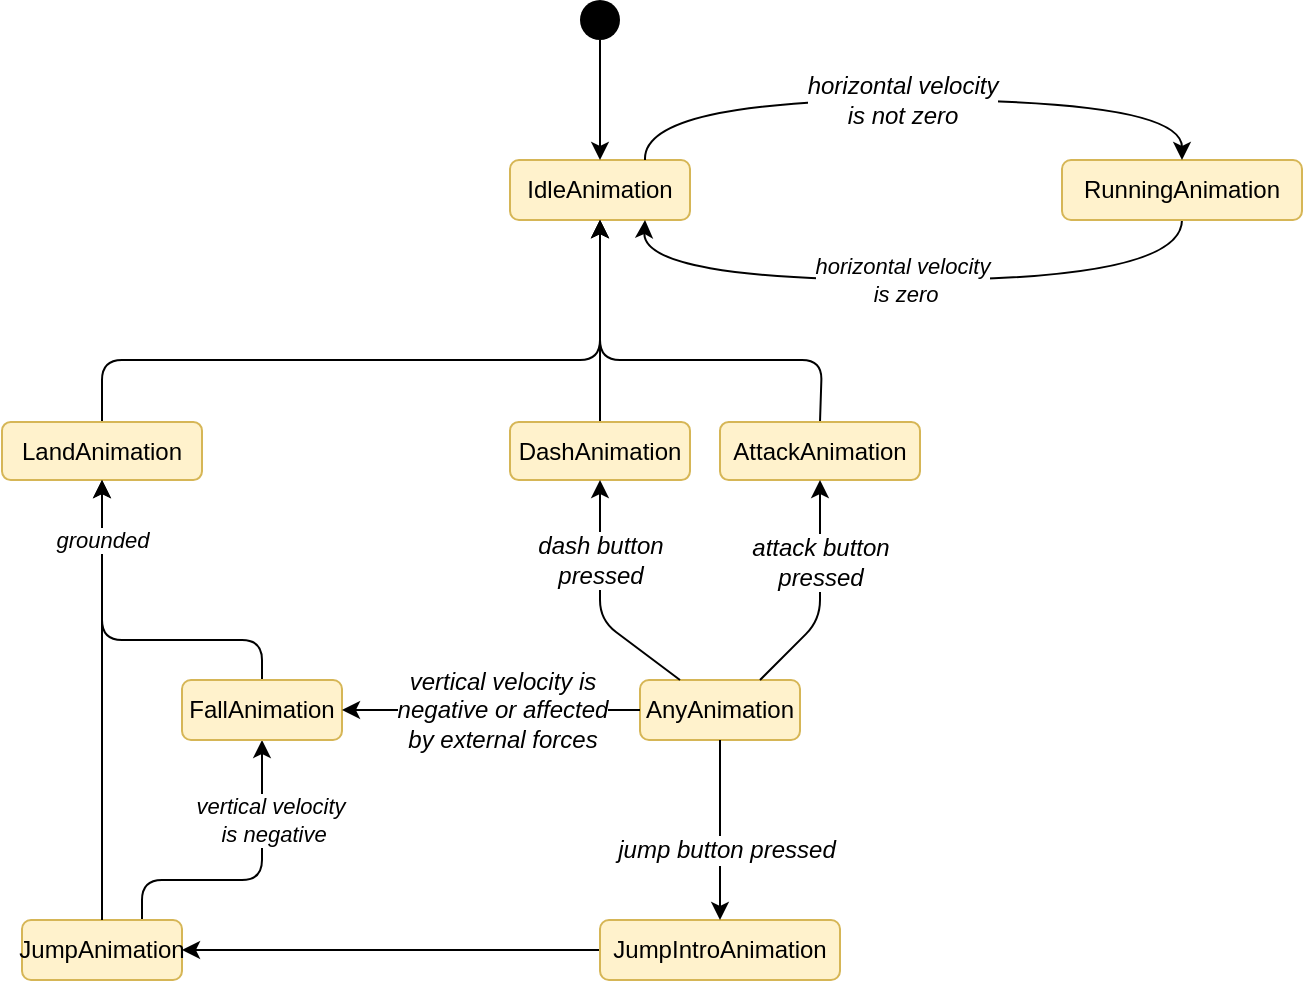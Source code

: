 <mxfile>
    <diagram id="PaTb18TGzoL1tTyuTmSt" name="Page-1">
        <mxGraphModel dx="1180" dy="1571" grid="0" gridSize="10" guides="1" tooltips="1" connect="1" arrows="1" fold="1" page="0" pageScale="1" pageWidth="850" pageHeight="1100" background="none" math="0" shadow="0">
            <root>
                <mxCell id="0"/>
                <mxCell id="1" parent="0"/>
                <mxCell id="94" value="&lt;font&gt;AnyAnimation&lt;/font&gt;" style="whiteSpace=wrap;html=1;fillColor=#fff2cc;strokeColor=#d6b656;rounded=1;fontColor=#000000;" parent="1" vertex="1">
                    <mxGeometry x="229" y="-140" width="80" height="30" as="geometry"/>
                </mxCell>
                <mxCell id="97" value="IdleAnimation" style="whiteSpace=wrap;html=1;fillColor=#fff2cc;strokeColor=#d6b656;rounded=1;fontColor=#000000;" parent="1" vertex="1">
                    <mxGeometry x="164" y="-400" width="90" height="30" as="geometry"/>
                </mxCell>
                <mxCell id="154" style="edgeStyle=none;shape=connector;html=1;labelBackgroundColor=default;strokeColor=#000000;fontFamily=Helvetica;fontSize=11;fontColor=#000000;endArrow=classic;curved=1;entryX=0.75;entryY=1;entryDx=0;entryDy=0;exitX=0.5;exitY=1;exitDx=0;exitDy=0;" parent="1" source="98" target="97" edge="1">
                    <mxGeometry relative="1" as="geometry">
                        <Array as="points">
                            <mxPoint x="500" y="-340"/>
                            <mxPoint x="230" y="-340"/>
                        </Array>
                    </mxGeometry>
                </mxCell>
                <mxCell id="155" value="horizontal velocity&lt;br&gt;&amp;nbsp;is zero" style="edgeLabel;html=1;align=center;verticalAlign=middle;resizable=0;points=[];fontSize=11;fontFamily=Helvetica;fontColor=#000000;labelBackgroundColor=#FFFFFF;fontStyle=2" parent="154" vertex="1" connectable="0">
                    <mxGeometry x="-0.116" relative="1" as="geometry">
                        <mxPoint x="-24" as="offset"/>
                    </mxGeometry>
                </mxCell>
                <mxCell id="98" value=" RunningAnimation" style="whiteSpace=wrap;html=1;fillColor=#fff2cc;strokeColor=#d6b656;rounded=1;fontColor=#000000;" parent="1" vertex="1">
                    <mxGeometry x="440" y="-400" width="120" height="30" as="geometry"/>
                </mxCell>
                <mxCell id="99" value="" style="fontColor=#000000;strokeColor=#000000;curved=1;exitX=0.75;exitY=0;exitDx=0;exitDy=0;entryX=0.5;entryY=0;entryDx=0;entryDy=0;" parent="1" source="97" target="98" edge="1">
                    <mxGeometry x="6.32" as="geometry">
                        <Array as="points">
                            <mxPoint x="230" y="-430"/>
                            <mxPoint x="500" y="-430"/>
                        </Array>
                    </mxGeometry>
                </mxCell>
                <mxCell id="147" value="&lt;span style=&quot;font-size: 12px;&quot;&gt;horizontal velocity &lt;br&gt;is not zero&lt;/span&gt;" style="edgeLabel;html=1;align=center;verticalAlign=middle;resizable=0;points=[];fontSize=11;fontFamily=Helvetica;fontColor=#000000;labelBackgroundColor=#FFFFFF;fontStyle=2" parent="99" vertex="1" connectable="0">
                    <mxGeometry relative="1" as="geometry">
                        <mxPoint x="-5" as="offset"/>
                    </mxGeometry>
                </mxCell>
                <mxCell id="150" style="edgeStyle=none;shape=connector;rounded=1;html=1;labelBackgroundColor=default;strokeColor=#000000;fontFamily=Helvetica;fontSize=11;fontColor=#000000;endArrow=classic;entryX=0.5;entryY=1;entryDx=0;entryDy=0;" parent="1" source="103" target="97" edge="1">
                    <mxGeometry relative="1" as="geometry"/>
                </mxCell>
                <mxCell id="103" value=" DashAnimation" style="whiteSpace=wrap;html=1;fillColor=#fff2cc;strokeColor=#d6b656;rounded=1;fontColor=#000000;" parent="1" vertex="1">
                    <mxGeometry x="164" y="-269" width="90" height="29" as="geometry"/>
                </mxCell>
                <mxCell id="104" value="" style="strokeColor=#000000;fontColor=#000000;exitX=0.25;exitY=0;exitDx=0;exitDy=0;" parent="1" source="94" target="103" edge="1">
                    <mxGeometry x="-404.68" y="-360" as="geometry">
                        <Array as="points">
                            <mxPoint x="209" y="-170"/>
                        </Array>
                    </mxGeometry>
                </mxCell>
                <mxCell id="135" value="&lt;span style=&quot;font-size: 12px;&quot;&gt;dash button &lt;br&gt;pressed&lt;/span&gt;" style="edgeLabel;html=1;align=center;verticalAlign=middle;resizable=0;points=[];fontSize=11;fontFamily=Helvetica;fontColor=#000000;labelBackgroundColor=#FFFFFF;fontStyle=2" parent="104" vertex="1" connectable="0">
                    <mxGeometry relative="1" as="geometry">
                        <mxPoint y="-20" as="offset"/>
                    </mxGeometry>
                </mxCell>
                <mxCell id="152" style="edgeStyle=none;shape=connector;rounded=1;html=1;labelBackgroundColor=default;strokeColor=#000000;fontFamily=Helvetica;fontSize=11;fontColor=#000000;endArrow=classic;entryX=0.5;entryY=1;entryDx=0;entryDy=0;exitX=0.5;exitY=0;exitDx=0;exitDy=0;" parent="1" source="108" target="97" edge="1">
                    <mxGeometry relative="1" as="geometry">
                        <Array as="points">
                            <mxPoint x="320" y="-300"/>
                            <mxPoint x="209" y="-300"/>
                        </Array>
                    </mxGeometry>
                </mxCell>
                <mxCell id="108" value=" AttackAnimation" style="whiteSpace=wrap;html=1;fillColor=#fff2cc;strokeColor=#d6b656;rounded=1;fontColor=#000000;" parent="1" vertex="1">
                    <mxGeometry x="269" y="-269" width="100" height="29" as="geometry"/>
                </mxCell>
                <mxCell id="109" value="" style="strokeColor=#000000;fontColor=#000000;exitX=0.75;exitY=0;exitDx=0;exitDy=0;" parent="1" source="94" target="108" edge="1">
                    <mxGeometry x="-404.68" y="-360" as="geometry">
                        <Array as="points">
                            <mxPoint x="319" y="-170"/>
                        </Array>
                    </mxGeometry>
                </mxCell>
                <mxCell id="133" value="&lt;span style=&quot;font-size: 12px;&quot;&gt;attack button &lt;br&gt;pressed&lt;/span&gt;" style="edgeLabel;html=1;align=center;verticalAlign=middle;resizable=0;points=[];fontSize=11;fontFamily=Helvetica;fontColor=#000000;labelBackgroundColor=#FFFFFF;fontStyle=2" parent="109" vertex="1" connectable="0">
                    <mxGeometry relative="1" as="geometry">
                        <mxPoint y="-16" as="offset"/>
                    </mxGeometry>
                </mxCell>
                <mxCell id="144" style="edgeStyle=none;shape=connector;rounded=1;html=1;labelBackgroundColor=default;strokeColor=#000000;fontFamily=Helvetica;fontSize=11;fontColor=#000000;endArrow=classic;entryX=1;entryY=0.5;entryDx=0;entryDy=0;" parent="1" source="112" target="117" edge="1">
                    <mxGeometry relative="1" as="geometry">
                        <mxPoint x="26.32" y="-5" as="targetPoint"/>
                    </mxGeometry>
                </mxCell>
                <mxCell id="112" value=" JumpIntroAnimation" style="whiteSpace=wrap;html=1;fillColor=#fff2cc;strokeColor=#d6b656;rounded=1;fontColor=#000000;" parent="1" vertex="1">
                    <mxGeometry x="209" y="-20" width="120" height="30" as="geometry"/>
                </mxCell>
                <mxCell id="113" value="" style="strokeColor=#000000;fontColor=#000000;" parent="1" source="94" target="112" edge="1">
                    <mxGeometry x="-404.68" y="-360" as="geometry"/>
                </mxCell>
                <mxCell id="129" value="&lt;span style=&quot;font-size: 12px;&quot;&gt;jump button pressed&lt;/span&gt;" style="edgeLabel;html=1;align=center;verticalAlign=middle;resizable=0;points=[];labelBackgroundColor=#FFFFFF;fontColor=#000000;fontStyle=2" parent="113" vertex="1" connectable="0">
                    <mxGeometry relative="1" as="geometry">
                        <mxPoint x="3" y="10" as="offset"/>
                    </mxGeometry>
                </mxCell>
                <mxCell id="142" style="edgeStyle=none;shape=connector;rounded=1;html=1;labelBackgroundColor=default;strokeColor=#000000;fontFamily=Helvetica;fontSize=11;fontColor=#000000;endArrow=classic;exitX=0.75;exitY=0;exitDx=0;exitDy=0;" parent="1" source="117" target="122" edge="1">
                    <mxGeometry relative="1" as="geometry">
                        <Array as="points">
                            <mxPoint x="-20" y="-40"/>
                            <mxPoint x="40" y="-40"/>
                        </Array>
                    </mxGeometry>
                </mxCell>
                <mxCell id="143" value="vertical velocity&lt;br&gt;&amp;nbsp;is negative" style="edgeLabel;html=1;align=center;verticalAlign=middle;resizable=0;points=[];fontSize=11;fontFamily=Helvetica;fontColor=#000000;labelBackgroundColor=#FFFFFF;fontStyle=2" parent="142" vertex="1" connectable="0">
                    <mxGeometry x="-0.281" relative="1" as="geometry">
                        <mxPoint x="30" y="-30" as="offset"/>
                    </mxGeometry>
                </mxCell>
                <mxCell id="117" value="JumpAnimation" style="whiteSpace=wrap;html=1;fillColor=#fff2cc;strokeColor=#d6b656;rounded=1;fontColor=#000000;" parent="1" vertex="1">
                    <mxGeometry x="-80" y="-20" width="80" height="30" as="geometry"/>
                </mxCell>
                <mxCell id="148" style="edgeStyle=none;shape=connector;rounded=1;html=1;labelBackgroundColor=default;strokeColor=#000000;fontFamily=Helvetica;fontSize=11;fontColor=#000000;endArrow=classic;entryX=0.5;entryY=1;entryDx=0;entryDy=0;exitX=0.5;exitY=0;exitDx=0;exitDy=0;" parent="1" source="118" target="97" edge="1">
                    <mxGeometry relative="1" as="geometry">
                        <mxPoint x="21" y="-262" as="sourcePoint"/>
                        <Array as="points">
                            <mxPoint x="-40" y="-300"/>
                            <mxPoint x="209" y="-300"/>
                        </Array>
                    </mxGeometry>
                </mxCell>
                <mxCell id="118" value=" LandAnimation" style="whiteSpace=wrap;html=1;fillColor=#fff2cc;strokeColor=#d6b656;rounded=1;fontColor=#000000;" parent="1" vertex="1">
                    <mxGeometry x="-90" y="-269" width="100" height="29" as="geometry"/>
                </mxCell>
                <mxCell id="119" value="" style="labelBackgroundColor=#FFFFFF;fontColor=#000000;strokeColor=#000000;entryX=0.5;entryY=1;entryDx=0;entryDy=0;exitX=0.5;exitY=0;exitDx=0;exitDy=0;" parent="1" source="117" target="118" edge="1">
                    <mxGeometry as="geometry">
                        <mxPoint x="10" as="offset"/>
                        <mxPoint x="-60" y="-20" as="sourcePoint"/>
                    </mxGeometry>
                </mxCell>
                <mxCell id="160" style="edgeStyle=none;shape=connector;rounded=1;html=1;labelBackgroundColor=default;strokeColor=#000000;fontFamily=Helvetica;fontSize=11;fontColor=#000000;endArrow=classic;entryX=0.5;entryY=1;entryDx=0;entryDy=0;exitX=0.5;exitY=0;exitDx=0;exitDy=0;" edge="1" parent="1" source="122" target="118">
                    <mxGeometry relative="1" as="geometry">
                        <mxPoint x="-42" y="-240" as="targetPoint"/>
                        <Array as="points">
                            <mxPoint x="40" y="-160"/>
                            <mxPoint x="-40" y="-160"/>
                            <mxPoint x="-40" y="-200"/>
                        </Array>
                    </mxGeometry>
                </mxCell>
                <mxCell id="161" value="grounded" style="edgeLabel;html=1;align=center;verticalAlign=middle;resizable=0;points=[];fontSize=11;fontFamily=Helvetica;fontColor=#000000;labelBackgroundColor=#FFFFFF;fontStyle=2" vertex="1" connectable="0" parent="160">
                    <mxGeometry x="-0.231" y="-2" relative="1" as="geometry">
                        <mxPoint x="-31" y="-48" as="offset"/>
                    </mxGeometry>
                </mxCell>
                <mxCell id="122" value=" FallAnimation" style="whiteSpace=wrap;html=1;fillColor=#fff2cc;strokeColor=#d6b656;rounded=1;fontColor=#000000;" parent="1" vertex="1">
                    <mxGeometry y="-140" width="80" height="30" as="geometry"/>
                </mxCell>
                <mxCell id="123" value="" style="strokeColor=#000000;fontColor=#000000;" parent="1" source="94" target="122" edge="1">
                    <mxGeometry x="-313.68" y="-360" as="geometry"/>
                </mxCell>
                <mxCell id="134" value="&lt;span style=&quot;font-size: 12px;&quot;&gt;vertical velocity is &lt;br&gt;negative or affected &lt;br&gt;by external forces&lt;/span&gt;" style="edgeLabel;html=1;align=center;verticalAlign=middle;resizable=0;points=[];fontSize=11;fontFamily=Helvetica;fontColor=#000000;labelBackgroundColor=#FFFFFF;fontStyle=2" parent="123" vertex="1" connectable="0">
                    <mxGeometry relative="1" as="geometry">
                        <mxPoint x="5" as="offset"/>
                    </mxGeometry>
                </mxCell>
                <mxCell id="132" style="edgeStyle=none;html=1;strokeColor=#000000;fontColor=#000000;" parent="1" source="130" target="97" edge="1">
                    <mxGeometry relative="1" as="geometry">
                        <mxPoint x="278" y="-251" as="targetPoint"/>
                    </mxGeometry>
                </mxCell>
                <mxCell id="130" value="" style="ellipse;whiteSpace=wrap;html=1;aspect=fixed;strokeColor=none;fillColor=#000000;" parent="1" vertex="1">
                    <mxGeometry x="199" y="-480" width="20" height="20" as="geometry"/>
                </mxCell>
            </root>
        </mxGraphModel>
    </diagram>
</mxfile>
